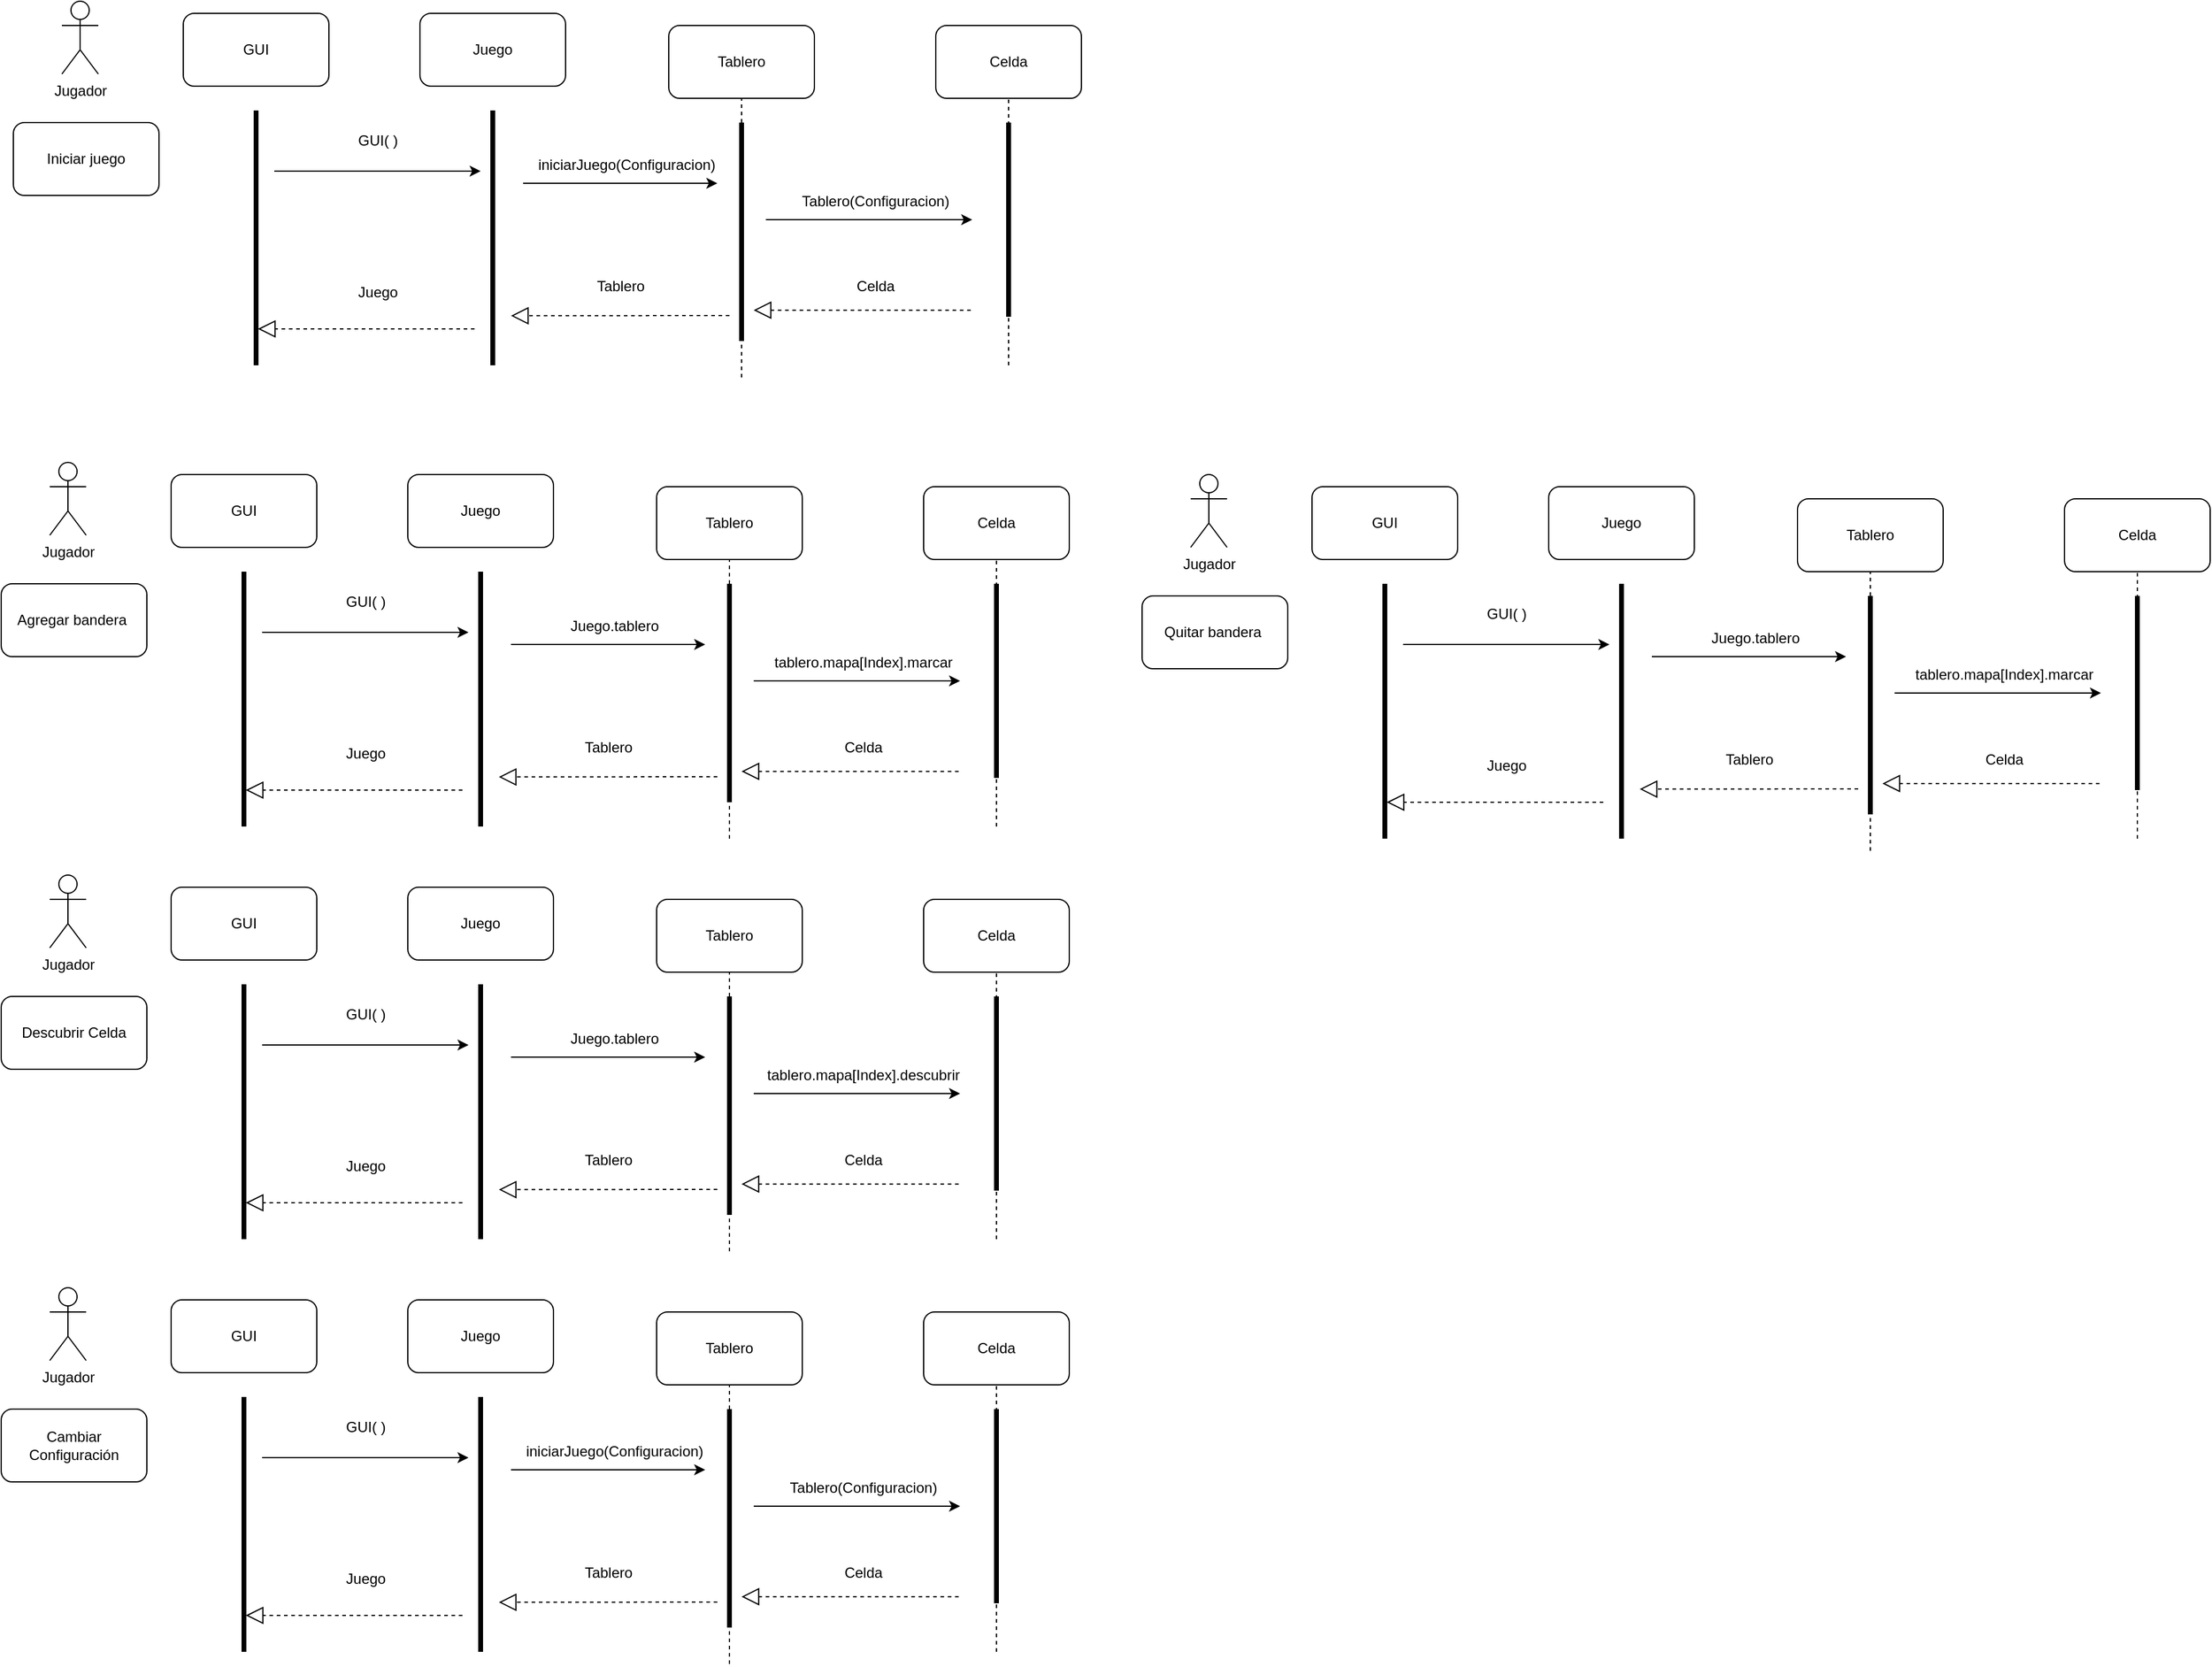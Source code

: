<mxfile>
    <diagram id="eQZ0HtDIxcoLxn4Rt9oI" name="Page-1">
        <mxGraphModel dx="1130" dy="117" grid="0" gridSize="10" guides="1" tooltips="1" connect="1" arrows="1" fold="1" page="0" pageScale="1" pageWidth="850" pageHeight="1100" background="none" math="0" shadow="0">
            <root>
                <mxCell id="0"/>
                <mxCell id="1" parent="0"/>
                <mxCell id="2" value="Iniciar juego" style="rounded=1;whiteSpace=wrap;html=1;" parent="1" vertex="1">
                    <mxGeometry x="50" y="600" width="120" height="60" as="geometry"/>
                </mxCell>
                <mxCell id="3" value="GUI" style="rounded=1;whiteSpace=wrap;html=1;" parent="1" vertex="1">
                    <mxGeometry x="190" y="510" width="120" height="60" as="geometry"/>
                </mxCell>
                <mxCell id="9" value="" style="line;strokeWidth=4;direction=south;html=1;perimeter=backbonePerimeter;points=[];outlineConnect=0;" parent="1" vertex="1">
                    <mxGeometry x="245" y="590" width="10" height="210" as="geometry"/>
                </mxCell>
                <mxCell id="10" value="" style="line;strokeWidth=4;direction=south;html=1;perimeter=backbonePerimeter;points=[];outlineConnect=0;" parent="1" vertex="1">
                    <mxGeometry x="440" y="590" width="10" height="210" as="geometry"/>
                </mxCell>
                <mxCell id="11" value="Juego" style="rounded=1;whiteSpace=wrap;html=1;" parent="1" vertex="1">
                    <mxGeometry x="385" y="510" width="120" height="60" as="geometry"/>
                </mxCell>
                <mxCell id="17" value="" style="line;strokeWidth=4;direction=south;html=1;perimeter=backbonePerimeter;points=[];outlineConnect=0;" parent="1" vertex="1">
                    <mxGeometry x="645" y="600" width="10" height="180" as="geometry"/>
                </mxCell>
                <mxCell id="18" value="Tablero" style="rounded=1;whiteSpace=wrap;html=1;" parent="1" vertex="1">
                    <mxGeometry x="590" y="520" width="120" height="60" as="geometry"/>
                </mxCell>
                <mxCell id="19" value="" style="line;strokeWidth=4;direction=south;html=1;perimeter=backbonePerimeter;points=[];outlineConnect=0;" parent="1" vertex="1">
                    <mxGeometry x="865" y="600" width="10" height="160" as="geometry"/>
                </mxCell>
                <mxCell id="20" value="Celda" style="rounded=1;whiteSpace=wrap;html=1;" parent="1" vertex="1">
                    <mxGeometry x="810" y="520" width="120" height="60" as="geometry"/>
                </mxCell>
                <mxCell id="22" value="Jugador" style="shape=umlActor;verticalLabelPosition=bottom;verticalAlign=top;html=1;outlineConnect=0;" parent="1" vertex="1">
                    <mxGeometry x="90" y="500" width="30" height="60" as="geometry"/>
                </mxCell>
                <mxCell id="25" value="&lt;span style=&quot;text-align: left;&quot;&gt;Tablero(Configuracion)&lt;/span&gt;" style="text;html=1;align=center;verticalAlign=middle;resizable=0;points=[];autosize=1;strokeColor=none;fillColor=none;" parent="1" vertex="1">
                    <mxGeometry x="690" y="650" width="140" height="30" as="geometry"/>
                </mxCell>
                <mxCell id="27" value="&lt;span style=&quot;text-align: left;&quot;&gt;GUI( )&lt;br&gt;&lt;/span&gt;" style="text;html=1;align=center;verticalAlign=middle;resizable=0;points=[];autosize=1;strokeColor=none;fillColor=none;" parent="1" vertex="1">
                    <mxGeometry x="320" y="600" width="60" height="30" as="geometry"/>
                </mxCell>
                <mxCell id="29" value="&lt;span style=&quot;text-align: left;&quot;&gt;iniciarJuego(Configuracion)&lt;/span&gt;" style="text;html=1;align=center;verticalAlign=middle;resizable=0;points=[];autosize=1;strokeColor=none;fillColor=none;" parent="1" vertex="1">
                    <mxGeometry x="470" y="620" width="170" height="30" as="geometry"/>
                </mxCell>
                <mxCell id="31" value="" style="endArrow=classic;html=1;" parent="1" edge="1">
                    <mxGeometry width="50" height="50" relative="1" as="geometry">
                        <mxPoint x="265" y="640" as="sourcePoint"/>
                        <mxPoint x="435" y="640" as="targetPoint"/>
                    </mxGeometry>
                </mxCell>
                <mxCell id="32" value="" style="endArrow=classic;html=1;" parent="1" edge="1">
                    <mxGeometry width="50" height="50" relative="1" as="geometry">
                        <mxPoint x="470" y="650" as="sourcePoint"/>
                        <mxPoint x="630" y="650" as="targetPoint"/>
                    </mxGeometry>
                </mxCell>
                <mxCell id="35" value="" style="endArrow=classic;html=1;" parent="1" edge="1">
                    <mxGeometry width="50" height="50" relative="1" as="geometry">
                        <mxPoint x="670" y="680" as="sourcePoint"/>
                        <mxPoint x="840" y="680" as="targetPoint"/>
                    </mxGeometry>
                </mxCell>
                <mxCell id="39" value="Celda" style="text;html=1;align=center;verticalAlign=middle;resizable=0;points=[];autosize=1;strokeColor=none;fillColor=none;" parent="1" vertex="1">
                    <mxGeometry x="735" y="720" width="50" height="30" as="geometry"/>
                </mxCell>
                <mxCell id="40" value="Tablero" style="text;html=1;align=center;verticalAlign=middle;resizable=0;points=[];autosize=1;strokeColor=none;fillColor=none;" parent="1" vertex="1">
                    <mxGeometry x="520" y="720" width="60" height="30" as="geometry"/>
                </mxCell>
                <mxCell id="41" value="Juego" style="text;html=1;align=center;verticalAlign=middle;resizable=0;points=[];autosize=1;strokeColor=none;fillColor=none;" parent="1" vertex="1">
                    <mxGeometry x="320" y="725" width="60" height="30" as="geometry"/>
                </mxCell>
                <mxCell id="43" value="" style="endArrow=none;dashed=1;html=1;entryX=0.5;entryY=1;entryDx=0;entryDy=0;" parent="1" target="18" edge="1">
                    <mxGeometry width="50" height="50" relative="1" as="geometry">
                        <mxPoint x="650" y="810" as="sourcePoint"/>
                        <mxPoint x="670" y="920" as="targetPoint"/>
                    </mxGeometry>
                </mxCell>
                <mxCell id="44" value="" style="endArrow=none;dashed=1;html=1;entryX=0.5;entryY=1;entryDx=0;entryDy=0;" parent="1" target="20" edge="1">
                    <mxGeometry width="50" height="50" relative="1" as="geometry">
                        <mxPoint x="870" y="800" as="sourcePoint"/>
                        <mxPoint x="920" y="920" as="targetPoint"/>
                    </mxGeometry>
                </mxCell>
                <mxCell id="46" value="" style="endArrow=block;dashed=1;endFill=0;endSize=12;html=1;" parent="1" target="9" edge="1">
                    <mxGeometry width="160" relative="1" as="geometry">
                        <mxPoint x="430" y="770" as="sourcePoint"/>
                        <mxPoint x="540" y="820" as="targetPoint"/>
                    </mxGeometry>
                </mxCell>
                <mxCell id="47" value="" style="endArrow=block;dashed=1;endFill=0;endSize=12;html=1;" parent="1" edge="1">
                    <mxGeometry width="160" relative="1" as="geometry">
                        <mxPoint x="640" y="759" as="sourcePoint"/>
                        <mxPoint x="460" y="759.17" as="targetPoint"/>
                    </mxGeometry>
                </mxCell>
                <mxCell id="48" value="" style="endArrow=block;dashed=1;endFill=0;endSize=12;html=1;" parent="1" edge="1">
                    <mxGeometry width="160" relative="1" as="geometry">
                        <mxPoint x="838.83" y="754.58" as="sourcePoint"/>
                        <mxPoint x="659.997" y="754.58" as="targetPoint"/>
                    </mxGeometry>
                </mxCell>
                <mxCell id="49" value="Agregar bandera&amp;nbsp;" style="rounded=1;whiteSpace=wrap;html=1;" vertex="1" parent="1">
                    <mxGeometry x="40" y="980" width="120" height="60" as="geometry"/>
                </mxCell>
                <mxCell id="50" value="GUI" style="rounded=1;whiteSpace=wrap;html=1;" vertex="1" parent="1">
                    <mxGeometry x="180" y="890" width="120" height="60" as="geometry"/>
                </mxCell>
                <mxCell id="51" value="" style="line;strokeWidth=4;direction=south;html=1;perimeter=backbonePerimeter;points=[];outlineConnect=0;" vertex="1" parent="1">
                    <mxGeometry x="235" y="970" width="10" height="210" as="geometry"/>
                </mxCell>
                <mxCell id="52" value="" style="line;strokeWidth=4;direction=south;html=1;perimeter=backbonePerimeter;points=[];outlineConnect=0;" vertex="1" parent="1">
                    <mxGeometry x="430" y="970" width="10" height="210" as="geometry"/>
                </mxCell>
                <mxCell id="53" value="Juego" style="rounded=1;whiteSpace=wrap;html=1;" vertex="1" parent="1">
                    <mxGeometry x="375" y="890" width="120" height="60" as="geometry"/>
                </mxCell>
                <mxCell id="54" value="" style="line;strokeWidth=4;direction=south;html=1;perimeter=backbonePerimeter;points=[];outlineConnect=0;" vertex="1" parent="1">
                    <mxGeometry x="635" y="980" width="10" height="180" as="geometry"/>
                </mxCell>
                <mxCell id="55" value="Tablero" style="rounded=1;whiteSpace=wrap;html=1;" vertex="1" parent="1">
                    <mxGeometry x="580" y="900" width="120" height="60" as="geometry"/>
                </mxCell>
                <mxCell id="56" value="" style="line;strokeWidth=4;direction=south;html=1;perimeter=backbonePerimeter;points=[];outlineConnect=0;" vertex="1" parent="1">
                    <mxGeometry x="855" y="980" width="10" height="160" as="geometry"/>
                </mxCell>
                <mxCell id="57" value="Celda" style="rounded=1;whiteSpace=wrap;html=1;" vertex="1" parent="1">
                    <mxGeometry x="800" y="900" width="120" height="60" as="geometry"/>
                </mxCell>
                <mxCell id="58" value="Jugador" style="shape=umlActor;verticalLabelPosition=bottom;verticalAlign=top;html=1;outlineConnect=0;" vertex="1" parent="1">
                    <mxGeometry x="80" y="880" width="30" height="60" as="geometry"/>
                </mxCell>
                <mxCell id="59" value="&lt;span style=&quot;text-align: left;&quot;&gt;tablero.mapa[Index].marcar&lt;/span&gt;" style="text;html=1;align=center;verticalAlign=middle;resizable=0;points=[];autosize=1;strokeColor=none;fillColor=none;" vertex="1" parent="1">
                    <mxGeometry x="665" y="1030" width="170" height="30" as="geometry"/>
                </mxCell>
                <mxCell id="60" value="&lt;span style=&quot;text-align: left;&quot;&gt;GUI( )&lt;br&gt;&lt;/span&gt;" style="text;html=1;align=center;verticalAlign=middle;resizable=0;points=[];autosize=1;strokeColor=none;fillColor=none;" vertex="1" parent="1">
                    <mxGeometry x="310" y="980" width="60" height="30" as="geometry"/>
                </mxCell>
                <mxCell id="61" value="&lt;span style=&quot;text-align: left;&quot;&gt;Juego.tablero&lt;/span&gt;" style="text;html=1;align=center;verticalAlign=middle;resizable=0;points=[];autosize=1;strokeColor=none;fillColor=none;" vertex="1" parent="1">
                    <mxGeometry x="495" y="1000" width="100" height="30" as="geometry"/>
                </mxCell>
                <mxCell id="62" value="" style="endArrow=classic;html=1;" edge="1" parent="1">
                    <mxGeometry width="50" height="50" relative="1" as="geometry">
                        <mxPoint x="255" y="1020" as="sourcePoint"/>
                        <mxPoint x="425" y="1020" as="targetPoint"/>
                    </mxGeometry>
                </mxCell>
                <mxCell id="63" value="" style="endArrow=classic;html=1;" edge="1" parent="1">
                    <mxGeometry width="50" height="50" relative="1" as="geometry">
                        <mxPoint x="460" y="1030" as="sourcePoint"/>
                        <mxPoint x="620" y="1030" as="targetPoint"/>
                    </mxGeometry>
                </mxCell>
                <mxCell id="64" value="" style="endArrow=classic;html=1;" edge="1" parent="1">
                    <mxGeometry width="50" height="50" relative="1" as="geometry">
                        <mxPoint x="660" y="1060" as="sourcePoint"/>
                        <mxPoint x="830" y="1060" as="targetPoint"/>
                    </mxGeometry>
                </mxCell>
                <mxCell id="65" value="Celda" style="text;html=1;align=center;verticalAlign=middle;resizable=0;points=[];autosize=1;strokeColor=none;fillColor=none;" vertex="1" parent="1">
                    <mxGeometry x="725" y="1100" width="50" height="30" as="geometry"/>
                </mxCell>
                <mxCell id="66" value="Tablero" style="text;html=1;align=center;verticalAlign=middle;resizable=0;points=[];autosize=1;strokeColor=none;fillColor=none;" vertex="1" parent="1">
                    <mxGeometry x="510" y="1100" width="60" height="30" as="geometry"/>
                </mxCell>
                <mxCell id="67" value="Juego" style="text;html=1;align=center;verticalAlign=middle;resizable=0;points=[];autosize=1;strokeColor=none;fillColor=none;" vertex="1" parent="1">
                    <mxGeometry x="310" y="1105" width="60" height="30" as="geometry"/>
                </mxCell>
                <mxCell id="68" value="" style="endArrow=none;dashed=1;html=1;entryX=0.5;entryY=1;entryDx=0;entryDy=0;" edge="1" parent="1" target="55">
                    <mxGeometry width="50" height="50" relative="1" as="geometry">
                        <mxPoint x="640" y="1190" as="sourcePoint"/>
                        <mxPoint x="660" y="1300" as="targetPoint"/>
                    </mxGeometry>
                </mxCell>
                <mxCell id="69" value="" style="endArrow=none;dashed=1;html=1;entryX=0.5;entryY=1;entryDx=0;entryDy=0;" edge="1" parent="1" target="57">
                    <mxGeometry width="50" height="50" relative="1" as="geometry">
                        <mxPoint x="860" y="1180" as="sourcePoint"/>
                        <mxPoint x="910" y="1300" as="targetPoint"/>
                    </mxGeometry>
                </mxCell>
                <mxCell id="70" value="" style="endArrow=block;dashed=1;endFill=0;endSize=12;html=1;" edge="1" parent="1" target="51">
                    <mxGeometry width="160" relative="1" as="geometry">
                        <mxPoint x="420" y="1150" as="sourcePoint"/>
                        <mxPoint x="530" y="1200" as="targetPoint"/>
                    </mxGeometry>
                </mxCell>
                <mxCell id="71" value="" style="endArrow=block;dashed=1;endFill=0;endSize=12;html=1;" edge="1" parent="1">
                    <mxGeometry width="160" relative="1" as="geometry">
                        <mxPoint x="630" y="1139" as="sourcePoint"/>
                        <mxPoint x="450" y="1139.17" as="targetPoint"/>
                    </mxGeometry>
                </mxCell>
                <mxCell id="72" value="" style="endArrow=block;dashed=1;endFill=0;endSize=12;html=1;" edge="1" parent="1">
                    <mxGeometry width="160" relative="1" as="geometry">
                        <mxPoint x="828.83" y="1134.58" as="sourcePoint"/>
                        <mxPoint x="649.997" y="1134.58" as="targetPoint"/>
                    </mxGeometry>
                </mxCell>
                <mxCell id="73" value="Descubrir Celda" style="rounded=1;whiteSpace=wrap;html=1;" vertex="1" parent="1">
                    <mxGeometry x="40" y="1320" width="120" height="60" as="geometry"/>
                </mxCell>
                <mxCell id="74" value="GUI" style="rounded=1;whiteSpace=wrap;html=1;" vertex="1" parent="1">
                    <mxGeometry x="180" y="1230" width="120" height="60" as="geometry"/>
                </mxCell>
                <mxCell id="75" value="" style="line;strokeWidth=4;direction=south;html=1;perimeter=backbonePerimeter;points=[];outlineConnect=0;" vertex="1" parent="1">
                    <mxGeometry x="235" y="1310" width="10" height="210" as="geometry"/>
                </mxCell>
                <mxCell id="76" value="" style="line;strokeWidth=4;direction=south;html=1;perimeter=backbonePerimeter;points=[];outlineConnect=0;" vertex="1" parent="1">
                    <mxGeometry x="430" y="1310" width="10" height="210" as="geometry"/>
                </mxCell>
                <mxCell id="77" value="Juego" style="rounded=1;whiteSpace=wrap;html=1;" vertex="1" parent="1">
                    <mxGeometry x="375" y="1230" width="120" height="60" as="geometry"/>
                </mxCell>
                <mxCell id="78" value="" style="line;strokeWidth=4;direction=south;html=1;perimeter=backbonePerimeter;points=[];outlineConnect=0;" vertex="1" parent="1">
                    <mxGeometry x="635" y="1320" width="10" height="180" as="geometry"/>
                </mxCell>
                <mxCell id="79" value="Tablero" style="rounded=1;whiteSpace=wrap;html=1;" vertex="1" parent="1">
                    <mxGeometry x="580" y="1240" width="120" height="60" as="geometry"/>
                </mxCell>
                <mxCell id="80" value="" style="line;strokeWidth=4;direction=south;html=1;perimeter=backbonePerimeter;points=[];outlineConnect=0;" vertex="1" parent="1">
                    <mxGeometry x="855" y="1320" width="10" height="160" as="geometry"/>
                </mxCell>
                <mxCell id="81" value="Celda" style="rounded=1;whiteSpace=wrap;html=1;" vertex="1" parent="1">
                    <mxGeometry x="800" y="1240" width="120" height="60" as="geometry"/>
                </mxCell>
                <mxCell id="82" value="Jugador" style="shape=umlActor;verticalLabelPosition=bottom;verticalAlign=top;html=1;outlineConnect=0;" vertex="1" parent="1">
                    <mxGeometry x="80" y="1220" width="30" height="60" as="geometry"/>
                </mxCell>
                <mxCell id="83" value="&lt;span style=&quot;text-align: left;&quot;&gt;tablero.mapa[Index].descubrir&lt;/span&gt;" style="text;html=1;align=center;verticalAlign=middle;resizable=0;points=[];autosize=1;strokeColor=none;fillColor=none;" vertex="1" parent="1">
                    <mxGeometry x="660" y="1370" width="180" height="30" as="geometry"/>
                </mxCell>
                <mxCell id="84" value="&lt;span style=&quot;text-align: left;&quot;&gt;GUI( )&lt;br&gt;&lt;/span&gt;" style="text;html=1;align=center;verticalAlign=middle;resizable=0;points=[];autosize=1;strokeColor=none;fillColor=none;" vertex="1" parent="1">
                    <mxGeometry x="310" y="1320" width="60" height="30" as="geometry"/>
                </mxCell>
                <mxCell id="85" value="&lt;span style=&quot;text-align: left;&quot;&gt;Juego.tablero&lt;/span&gt;" style="text;html=1;align=center;verticalAlign=middle;resizable=0;points=[];autosize=1;strokeColor=none;fillColor=none;" vertex="1" parent="1">
                    <mxGeometry x="495" y="1340" width="100" height="30" as="geometry"/>
                </mxCell>
                <mxCell id="86" value="" style="endArrow=classic;html=1;" edge="1" parent="1">
                    <mxGeometry width="50" height="50" relative="1" as="geometry">
                        <mxPoint x="255" y="1360" as="sourcePoint"/>
                        <mxPoint x="425" y="1360" as="targetPoint"/>
                    </mxGeometry>
                </mxCell>
                <mxCell id="87" value="" style="endArrow=classic;html=1;" edge="1" parent="1">
                    <mxGeometry width="50" height="50" relative="1" as="geometry">
                        <mxPoint x="460" y="1370" as="sourcePoint"/>
                        <mxPoint x="620" y="1370" as="targetPoint"/>
                    </mxGeometry>
                </mxCell>
                <mxCell id="88" value="" style="endArrow=classic;html=1;" edge="1" parent="1">
                    <mxGeometry width="50" height="50" relative="1" as="geometry">
                        <mxPoint x="660" y="1400" as="sourcePoint"/>
                        <mxPoint x="830" y="1400" as="targetPoint"/>
                    </mxGeometry>
                </mxCell>
                <mxCell id="89" value="Celda" style="text;html=1;align=center;verticalAlign=middle;resizable=0;points=[];autosize=1;strokeColor=none;fillColor=none;" vertex="1" parent="1">
                    <mxGeometry x="725" y="1440" width="50" height="30" as="geometry"/>
                </mxCell>
                <mxCell id="90" value="Tablero" style="text;html=1;align=center;verticalAlign=middle;resizable=0;points=[];autosize=1;strokeColor=none;fillColor=none;" vertex="1" parent="1">
                    <mxGeometry x="510" y="1440" width="60" height="30" as="geometry"/>
                </mxCell>
                <mxCell id="91" value="Juego" style="text;html=1;align=center;verticalAlign=middle;resizable=0;points=[];autosize=1;strokeColor=none;fillColor=none;" vertex="1" parent="1">
                    <mxGeometry x="310" y="1445" width="60" height="30" as="geometry"/>
                </mxCell>
                <mxCell id="92" value="" style="endArrow=none;dashed=1;html=1;entryX=0.5;entryY=1;entryDx=0;entryDy=0;" edge="1" parent="1" target="79">
                    <mxGeometry width="50" height="50" relative="1" as="geometry">
                        <mxPoint x="640" y="1530" as="sourcePoint"/>
                        <mxPoint x="660" y="1640" as="targetPoint"/>
                    </mxGeometry>
                </mxCell>
                <mxCell id="93" value="" style="endArrow=none;dashed=1;html=1;entryX=0.5;entryY=1;entryDx=0;entryDy=0;" edge="1" parent="1" target="81">
                    <mxGeometry width="50" height="50" relative="1" as="geometry">
                        <mxPoint x="860" y="1520" as="sourcePoint"/>
                        <mxPoint x="910" y="1640" as="targetPoint"/>
                    </mxGeometry>
                </mxCell>
                <mxCell id="94" value="" style="endArrow=block;dashed=1;endFill=0;endSize=12;html=1;" edge="1" parent="1" target="75">
                    <mxGeometry width="160" relative="1" as="geometry">
                        <mxPoint x="420" y="1490" as="sourcePoint"/>
                        <mxPoint x="530" y="1540" as="targetPoint"/>
                    </mxGeometry>
                </mxCell>
                <mxCell id="95" value="" style="endArrow=block;dashed=1;endFill=0;endSize=12;html=1;" edge="1" parent="1">
                    <mxGeometry width="160" relative="1" as="geometry">
                        <mxPoint x="630" y="1479" as="sourcePoint"/>
                        <mxPoint x="450" y="1479.17" as="targetPoint"/>
                    </mxGeometry>
                </mxCell>
                <mxCell id="96" value="" style="endArrow=block;dashed=1;endFill=0;endSize=12;html=1;" edge="1" parent="1">
                    <mxGeometry width="160" relative="1" as="geometry">
                        <mxPoint x="828.83" y="1474.58" as="sourcePoint"/>
                        <mxPoint x="649.997" y="1474.58" as="targetPoint"/>
                    </mxGeometry>
                </mxCell>
                <mxCell id="98" value="Quitar bandera&amp;nbsp;" style="rounded=1;whiteSpace=wrap;html=1;" vertex="1" parent="1">
                    <mxGeometry x="980" y="990" width="120" height="60" as="geometry"/>
                </mxCell>
                <mxCell id="99" value="GUI" style="rounded=1;whiteSpace=wrap;html=1;" vertex="1" parent="1">
                    <mxGeometry x="1120" y="900" width="120" height="60" as="geometry"/>
                </mxCell>
                <mxCell id="100" value="" style="line;strokeWidth=4;direction=south;html=1;perimeter=backbonePerimeter;points=[];outlineConnect=0;" vertex="1" parent="1">
                    <mxGeometry x="1175" y="980" width="10" height="210" as="geometry"/>
                </mxCell>
                <mxCell id="101" value="" style="line;strokeWidth=4;direction=south;html=1;perimeter=backbonePerimeter;points=[];outlineConnect=0;" vertex="1" parent="1">
                    <mxGeometry x="1370" y="980" width="10" height="210" as="geometry"/>
                </mxCell>
                <mxCell id="102" value="Juego" style="rounded=1;whiteSpace=wrap;html=1;" vertex="1" parent="1">
                    <mxGeometry x="1315" y="900" width="120" height="60" as="geometry"/>
                </mxCell>
                <mxCell id="103" value="" style="line;strokeWidth=4;direction=south;html=1;perimeter=backbonePerimeter;points=[];outlineConnect=0;" vertex="1" parent="1">
                    <mxGeometry x="1575" y="990" width="10" height="180" as="geometry"/>
                </mxCell>
                <mxCell id="104" value="Tablero" style="rounded=1;whiteSpace=wrap;html=1;" vertex="1" parent="1">
                    <mxGeometry x="1520" y="910" width="120" height="60" as="geometry"/>
                </mxCell>
                <mxCell id="105" value="" style="line;strokeWidth=4;direction=south;html=1;perimeter=backbonePerimeter;points=[];outlineConnect=0;" vertex="1" parent="1">
                    <mxGeometry x="1795" y="990" width="10" height="160" as="geometry"/>
                </mxCell>
                <mxCell id="106" value="Celda" style="rounded=1;whiteSpace=wrap;html=1;" vertex="1" parent="1">
                    <mxGeometry x="1740" y="910" width="120" height="60" as="geometry"/>
                </mxCell>
                <mxCell id="107" value="Jugador" style="shape=umlActor;verticalLabelPosition=bottom;verticalAlign=top;html=1;outlineConnect=0;" vertex="1" parent="1">
                    <mxGeometry x="1020" y="890" width="30" height="60" as="geometry"/>
                </mxCell>
                <mxCell id="108" value="&lt;span style=&quot;text-align: left;&quot;&gt;tablero.mapa[Index].marcar&lt;/span&gt;" style="text;html=1;align=center;verticalAlign=middle;resizable=0;points=[];autosize=1;strokeColor=none;fillColor=none;" vertex="1" parent="1">
                    <mxGeometry x="1605" y="1040" width="170" height="30" as="geometry"/>
                </mxCell>
                <mxCell id="109" value="&lt;span style=&quot;text-align: left;&quot;&gt;GUI( )&lt;br&gt;&lt;/span&gt;" style="text;html=1;align=center;verticalAlign=middle;resizable=0;points=[];autosize=1;strokeColor=none;fillColor=none;" vertex="1" parent="1">
                    <mxGeometry x="1250" y="990" width="60" height="30" as="geometry"/>
                </mxCell>
                <mxCell id="110" value="&lt;span style=&quot;text-align: left;&quot;&gt;Juego.tablero&lt;/span&gt;" style="text;html=1;align=center;verticalAlign=middle;resizable=0;points=[];autosize=1;strokeColor=none;fillColor=none;" vertex="1" parent="1">
                    <mxGeometry x="1435" y="1010" width="100" height="30" as="geometry"/>
                </mxCell>
                <mxCell id="111" value="" style="endArrow=classic;html=1;" edge="1" parent="1">
                    <mxGeometry width="50" height="50" relative="1" as="geometry">
                        <mxPoint x="1195" y="1030" as="sourcePoint"/>
                        <mxPoint x="1365" y="1030" as="targetPoint"/>
                    </mxGeometry>
                </mxCell>
                <mxCell id="112" value="" style="endArrow=classic;html=1;" edge="1" parent="1">
                    <mxGeometry width="50" height="50" relative="1" as="geometry">
                        <mxPoint x="1400" y="1040" as="sourcePoint"/>
                        <mxPoint x="1560" y="1040" as="targetPoint"/>
                    </mxGeometry>
                </mxCell>
                <mxCell id="113" value="" style="endArrow=classic;html=1;" edge="1" parent="1">
                    <mxGeometry width="50" height="50" relative="1" as="geometry">
                        <mxPoint x="1600" y="1070" as="sourcePoint"/>
                        <mxPoint x="1770" y="1070" as="targetPoint"/>
                    </mxGeometry>
                </mxCell>
                <mxCell id="114" value="Celda" style="text;html=1;align=center;verticalAlign=middle;resizable=0;points=[];autosize=1;strokeColor=none;fillColor=none;" vertex="1" parent="1">
                    <mxGeometry x="1665" y="1110" width="50" height="30" as="geometry"/>
                </mxCell>
                <mxCell id="115" value="Tablero" style="text;html=1;align=center;verticalAlign=middle;resizable=0;points=[];autosize=1;strokeColor=none;fillColor=none;" vertex="1" parent="1">
                    <mxGeometry x="1450" y="1110" width="60" height="30" as="geometry"/>
                </mxCell>
                <mxCell id="116" value="Juego" style="text;html=1;align=center;verticalAlign=middle;resizable=0;points=[];autosize=1;strokeColor=none;fillColor=none;" vertex="1" parent="1">
                    <mxGeometry x="1250" y="1115" width="60" height="30" as="geometry"/>
                </mxCell>
                <mxCell id="117" value="" style="endArrow=none;dashed=1;html=1;entryX=0.5;entryY=1;entryDx=0;entryDy=0;" edge="1" parent="1" target="104">
                    <mxGeometry width="50" height="50" relative="1" as="geometry">
                        <mxPoint x="1580" y="1200" as="sourcePoint"/>
                        <mxPoint x="1600" y="1310" as="targetPoint"/>
                    </mxGeometry>
                </mxCell>
                <mxCell id="118" value="" style="endArrow=none;dashed=1;html=1;entryX=0.5;entryY=1;entryDx=0;entryDy=0;" edge="1" parent="1" target="106">
                    <mxGeometry width="50" height="50" relative="1" as="geometry">
                        <mxPoint x="1800" y="1190" as="sourcePoint"/>
                        <mxPoint x="1850" y="1310" as="targetPoint"/>
                    </mxGeometry>
                </mxCell>
                <mxCell id="119" value="" style="endArrow=block;dashed=1;endFill=0;endSize=12;html=1;" edge="1" parent="1" target="100">
                    <mxGeometry width="160" relative="1" as="geometry">
                        <mxPoint x="1360" y="1160" as="sourcePoint"/>
                        <mxPoint x="1470" y="1210" as="targetPoint"/>
                    </mxGeometry>
                </mxCell>
                <mxCell id="120" value="" style="endArrow=block;dashed=1;endFill=0;endSize=12;html=1;" edge="1" parent="1">
                    <mxGeometry width="160" relative="1" as="geometry">
                        <mxPoint x="1570" y="1149" as="sourcePoint"/>
                        <mxPoint x="1390" y="1149.17" as="targetPoint"/>
                    </mxGeometry>
                </mxCell>
                <mxCell id="121" value="" style="endArrow=block;dashed=1;endFill=0;endSize=12;html=1;" edge="1" parent="1">
                    <mxGeometry width="160" relative="1" as="geometry">
                        <mxPoint x="1768.83" y="1144.58" as="sourcePoint"/>
                        <mxPoint x="1589.997" y="1144.58" as="targetPoint"/>
                    </mxGeometry>
                </mxCell>
                <mxCell id="122" value="Cambiar Configuración" style="rounded=1;whiteSpace=wrap;html=1;" vertex="1" parent="1">
                    <mxGeometry x="40" y="1660" width="120" height="60" as="geometry"/>
                </mxCell>
                <mxCell id="123" value="GUI" style="rounded=1;whiteSpace=wrap;html=1;" vertex="1" parent="1">
                    <mxGeometry x="180" y="1570" width="120" height="60" as="geometry"/>
                </mxCell>
                <mxCell id="124" value="" style="line;strokeWidth=4;direction=south;html=1;perimeter=backbonePerimeter;points=[];outlineConnect=0;" vertex="1" parent="1">
                    <mxGeometry x="235" y="1650" width="10" height="210" as="geometry"/>
                </mxCell>
                <mxCell id="125" value="" style="line;strokeWidth=4;direction=south;html=1;perimeter=backbonePerimeter;points=[];outlineConnect=0;" vertex="1" parent="1">
                    <mxGeometry x="430" y="1650" width="10" height="210" as="geometry"/>
                </mxCell>
                <mxCell id="126" value="Juego" style="rounded=1;whiteSpace=wrap;html=1;" vertex="1" parent="1">
                    <mxGeometry x="375" y="1570" width="120" height="60" as="geometry"/>
                </mxCell>
                <mxCell id="127" value="" style="line;strokeWidth=4;direction=south;html=1;perimeter=backbonePerimeter;points=[];outlineConnect=0;" vertex="1" parent="1">
                    <mxGeometry x="635" y="1660" width="10" height="180" as="geometry"/>
                </mxCell>
                <mxCell id="128" value="Tablero" style="rounded=1;whiteSpace=wrap;html=1;" vertex="1" parent="1">
                    <mxGeometry x="580" y="1580" width="120" height="60" as="geometry"/>
                </mxCell>
                <mxCell id="129" value="" style="line;strokeWidth=4;direction=south;html=1;perimeter=backbonePerimeter;points=[];outlineConnect=0;" vertex="1" parent="1">
                    <mxGeometry x="855" y="1660" width="10" height="160" as="geometry"/>
                </mxCell>
                <mxCell id="130" value="Celda" style="rounded=1;whiteSpace=wrap;html=1;" vertex="1" parent="1">
                    <mxGeometry x="800" y="1580" width="120" height="60" as="geometry"/>
                </mxCell>
                <mxCell id="131" value="Jugador" style="shape=umlActor;verticalLabelPosition=bottom;verticalAlign=top;html=1;outlineConnect=0;" vertex="1" parent="1">
                    <mxGeometry x="80" y="1560" width="30" height="60" as="geometry"/>
                </mxCell>
                <mxCell id="132" value="&lt;span style=&quot;text-align: left;&quot;&gt;Tablero(Configuracion)&lt;/span&gt;" style="text;html=1;align=center;verticalAlign=middle;resizable=0;points=[];autosize=1;strokeColor=none;fillColor=none;" vertex="1" parent="1">
                    <mxGeometry x="680" y="1710" width="140" height="30" as="geometry"/>
                </mxCell>
                <mxCell id="133" value="&lt;span style=&quot;text-align: left;&quot;&gt;GUI( )&lt;br&gt;&lt;/span&gt;" style="text;html=1;align=center;verticalAlign=middle;resizable=0;points=[];autosize=1;strokeColor=none;fillColor=none;" vertex="1" parent="1">
                    <mxGeometry x="310" y="1660" width="60" height="30" as="geometry"/>
                </mxCell>
                <mxCell id="134" value="&lt;span style=&quot;text-align: left;&quot;&gt;iniciarJuego(Configuracion)&lt;/span&gt;" style="text;html=1;align=center;verticalAlign=middle;resizable=0;points=[];autosize=1;strokeColor=none;fillColor=none;" vertex="1" parent="1">
                    <mxGeometry x="460" y="1680" width="170" height="30" as="geometry"/>
                </mxCell>
                <mxCell id="135" value="" style="endArrow=classic;html=1;" edge="1" parent="1">
                    <mxGeometry width="50" height="50" relative="1" as="geometry">
                        <mxPoint x="255" y="1700" as="sourcePoint"/>
                        <mxPoint x="425" y="1700" as="targetPoint"/>
                    </mxGeometry>
                </mxCell>
                <mxCell id="136" value="" style="endArrow=classic;html=1;" edge="1" parent="1">
                    <mxGeometry width="50" height="50" relative="1" as="geometry">
                        <mxPoint x="460" y="1710" as="sourcePoint"/>
                        <mxPoint x="620" y="1710" as="targetPoint"/>
                    </mxGeometry>
                </mxCell>
                <mxCell id="137" value="" style="endArrow=classic;html=1;" edge="1" parent="1">
                    <mxGeometry width="50" height="50" relative="1" as="geometry">
                        <mxPoint x="660" y="1740" as="sourcePoint"/>
                        <mxPoint x="830" y="1740" as="targetPoint"/>
                    </mxGeometry>
                </mxCell>
                <mxCell id="138" value="Celda" style="text;html=1;align=center;verticalAlign=middle;resizable=0;points=[];autosize=1;strokeColor=none;fillColor=none;" vertex="1" parent="1">
                    <mxGeometry x="725" y="1780" width="50" height="30" as="geometry"/>
                </mxCell>
                <mxCell id="139" value="Tablero" style="text;html=1;align=center;verticalAlign=middle;resizable=0;points=[];autosize=1;strokeColor=none;fillColor=none;" vertex="1" parent="1">
                    <mxGeometry x="510" y="1780" width="60" height="30" as="geometry"/>
                </mxCell>
                <mxCell id="140" value="Juego" style="text;html=1;align=center;verticalAlign=middle;resizable=0;points=[];autosize=1;strokeColor=none;fillColor=none;" vertex="1" parent="1">
                    <mxGeometry x="310" y="1785" width="60" height="30" as="geometry"/>
                </mxCell>
                <mxCell id="141" value="" style="endArrow=none;dashed=1;html=1;entryX=0.5;entryY=1;entryDx=0;entryDy=0;" edge="1" parent="1" target="128">
                    <mxGeometry width="50" height="50" relative="1" as="geometry">
                        <mxPoint x="640" y="1870" as="sourcePoint"/>
                        <mxPoint x="660" y="1980" as="targetPoint"/>
                    </mxGeometry>
                </mxCell>
                <mxCell id="142" value="" style="endArrow=none;dashed=1;html=1;entryX=0.5;entryY=1;entryDx=0;entryDy=0;" edge="1" parent="1" target="130">
                    <mxGeometry width="50" height="50" relative="1" as="geometry">
                        <mxPoint x="860" y="1860" as="sourcePoint"/>
                        <mxPoint x="910" y="1980" as="targetPoint"/>
                    </mxGeometry>
                </mxCell>
                <mxCell id="143" value="" style="endArrow=block;dashed=1;endFill=0;endSize=12;html=1;" edge="1" parent="1" target="124">
                    <mxGeometry width="160" relative="1" as="geometry">
                        <mxPoint x="420" y="1830" as="sourcePoint"/>
                        <mxPoint x="530" y="1880" as="targetPoint"/>
                    </mxGeometry>
                </mxCell>
                <mxCell id="144" value="" style="endArrow=block;dashed=1;endFill=0;endSize=12;html=1;" edge="1" parent="1">
                    <mxGeometry width="160" relative="1" as="geometry">
                        <mxPoint x="630" y="1819" as="sourcePoint"/>
                        <mxPoint x="450" y="1819.17" as="targetPoint"/>
                    </mxGeometry>
                </mxCell>
                <mxCell id="145" value="" style="endArrow=block;dashed=1;endFill=0;endSize=12;html=1;" edge="1" parent="1">
                    <mxGeometry width="160" relative="1" as="geometry">
                        <mxPoint x="828.83" y="1814.58" as="sourcePoint"/>
                        <mxPoint x="649.997" y="1814.58" as="targetPoint"/>
                    </mxGeometry>
                </mxCell>
            </root>
        </mxGraphModel>
    </diagram>
    <diagram id="S2qNd-ksqgT5uUEkknOm" name="Page-1">
        <mxGraphModel dx="1130" dy="747" grid="1" gridSize="10" guides="1" tooltips="1" connect="1" arrows="1" fold="1" page="1" pageScale="1" pageWidth="850" pageHeight="1100" math="0" shadow="0">
            <root>
                <mxCell id="0"/>
                <mxCell id="1" parent="0"/>
                <mxCell id="2" value="" style="shape=crossbar;whiteSpace=wrap;html=1;rounded=1;direction=south;" parent="1" vertex="1">
                    <mxGeometry x="190" y="80" width="20" height="420" as="geometry"/>
                </mxCell>
            </root>
        </mxGraphModel>
    </diagram>
</mxfile>